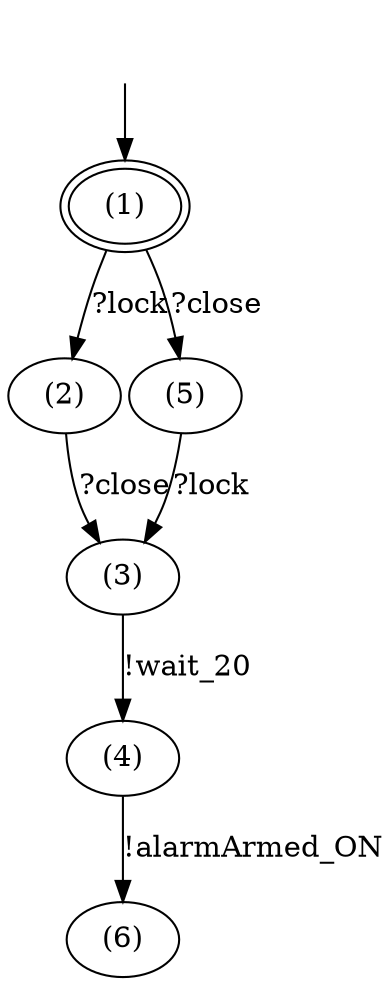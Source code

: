 digraph G {
center = TRUE;
mclimit = 10.0;
nodesep = 0.05;

s0 [ peripheries=2 ];
s0 [label="(1)"];
s1 [label="(2)"];
s2 [label="(5)"];
s3 [label="(3)"];
s4 [label="(4)"];
s5 [label="(6)"];
s0->s1[label="?lock"];
s0->s2[label="?close"];
s1->s3[label="?close"];
s2->s3[label="?lock"];
s3->s4[label="!wait_20"];
s4->s5[label="!alarmArmed_ON"];
__start0 [label="", shape=none];__start0 -> s0  [label=""];}
